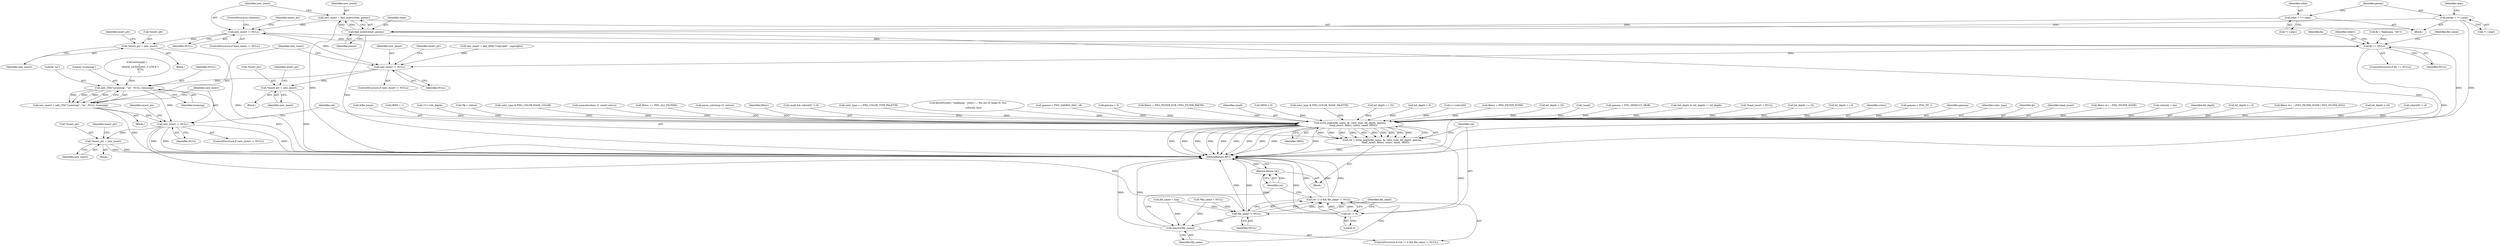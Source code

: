digraph "0_Android_9d4853418ab2f754c2b63e091c29c5529b8b86ca_18@pointer" {
"1000286" [label="(Call,new_insert = find_insert(what, param))"];
"1000288" [label="(Call,find_insert(what, param))"];
"1000271" [label="(Call,what = *++argv)"];
"1000277" [label="(Call,param = *++argv)"];
"1000292" [label="(Call,new_insert != NULL)"];
"1000296" [label="(Call,*insert_ptr = new_insert)"];
"1000515" [label="(Call,fp == NULL)"];
"1000668" [label="(Call,new_insert != NULL)"];
"1000672" [label="(Call,*insert_ptr = new_insert)"];
"1000684" [label="(Call,add_iTXt(\"Licensing\", \"en\", NULL, licensing))"];
"1000682" [label="(Call,new_insert = add_iTXt(\"Licensing\", \"en\", NULL, licensing))"];
"1000690" [label="(Call,new_insert != NULL)"];
"1000694" [label="(Call,*insert_ptr = new_insert)"];
"1000725" [label="(Call,file_name != NULL)"];
"1000721" [label="(Call,ret != 0 && file_name != NULL)"];
"1000728" [label="(Call,remove(file_name))"];
"1000708" [label="(Call,write_png(&file_name, fp, color_type, bit_depth, gamma,\n         head_insert, filters, colors, small, tRNS))"];
"1000706" [label="(Call,ret = write_png(&file_name, fp, color_type, bit_depth, gamma,\n         head_insert, filters, colors, small, tRNS))"];
"1000722" [label="(Call,ret != 0)"];
"1000730" [label="(Return,return ret;)"];
"1000125" [label="(Call,*file_name = NULL)"];
"1000219" [label="(Call,gamma = PNG_FP_1)"];
"1000707" [label="(Identifier,ret)"];
"1000721" [label="(Call,ret != 0 && file_name != NULL)"];
"1000714" [label="(Identifier,gamma)"];
"1000712" [label="(Identifier,color_type)"];
"1000278" [label="(Identifier,param)"];
"1000711" [label="(Identifier,fp)"];
"1000715" [label="(Identifier,head_insert)"];
"1000651" [label="(Call,filters &= ~PNG_FILTER_NONE)"];
"1000578" [label="(Call,colors[i] > lim)"];
"1000667" [label="(ControlStructure,if (new_insert != NULL))"];
"1000515" [label="(Call,fp == NULL)"];
"1000713" [label="(Identifier,bit_depth)"];
"1000689" [label="(ControlStructure,if (new_insert != NULL))"];
"1000685" [label="(Literal,\"Licensing\")"];
"1000483" [label="(Call,bit_depth <= 0)"];
"1000725" [label="(Call,file_name != NULL)"];
"1000279" [label="(Call,*++argv)"];
"1000638" [label="(Call,filters &= ~(PNG_FILTER_NONE | PNG_FILTER_AVG))"];
"1000292" [label="(Call,new_insert != NULL)"];
"1000694" [label="(Call,*insert_ptr = new_insert)"];
"1000659" [label="(Call,licensing[] =\n      {\n         IMAGE_LICENSING, /* UTF-8 */\n         NULL\n      })"];
"1000516" [label="(Identifier,fp)"];
"1000487" [label="(Call,bit_depth > 16)"];
"1000596" [label="(Call,colors[0] != 0)"];
"1000670" [label="(Identifier,NULL)"];
"1000669" [label="(Identifier,new_insert)"];
"1000674" [label="(Identifier,insert_ptr)"];
"1000662" [label="(Call,new_insert = add_tEXt(\"Copyright\", copyright))"];
"1000687" [label="(Identifier,NULL)"];
"1000719" [label="(Identifier,tRNS)"];
"1000722" [label="(Call,ret != 0)"];
"1000709" [label="(Call,&file_name)"];
"1000197" [label="(Call,tRNS = 1)"];
"1000686" [label="(Literal,\"en\")"];
"1000272" [label="(Identifier,what)"];
"1000561" [label="(Call,1U<<bit_depth)"];
"1000297" [label="(Call,*insert_ptr)"];
"1000699" [label="(Identifier,insert_ptr)"];
"1000296" [label="(Call,*insert_ptr = new_insert)"];
"1000121" [label="(Call,*fp = stdout)"];
"1000723" [label="(Identifier,ret)"];
"1000289" [label="(Identifier,what)"];
"1000630" [label="(Call,color_type & PNG_COLOR_MASK_COLOR)"];
"1000684" [label="(Call,add_iTXt(\"Licensing\", \"en\", NULL, licensing))"];
"1000162" [label="(Call,memset(colors, 0, sizeof colors))"];
"1000609" [label="(Call,filters == PNG_ALL_FILTERS)"];
"1000668" [label="(Call,new_insert != NULL)"];
"1000253" [label="(Call,parse_color(arg+8, colors))"];
"1000708" [label="(Call,write_png(&file_name, fp, color_type, bit_depth, gamma,\n         head_insert, filters, colors, small, tRNS))"];
"1000295" [label="(Block,)"];
"1000672" [label="(Call,*insert_ptr = new_insert)"];
"1000716" [label="(Identifier,filters)"];
"1000288" [label="(Call,find_insert(what, param))"];
"1000527" [label="(Call,file_name = arg)"];
"1000594" [label="(Call,small && colors[0] != 0)"];
"1000726" [label="(Identifier,file_name)"];
"1000556" [label="(Call,color_type == PNG_COLOR_TYPE_PALETTE)"];
"1000584" [label="(Call,fprintf(stderr, \"makepng: --color=...: %u out of range [0..%u]\n\",\n               colors[i], lim))"];
"1000277" [label="(Call,param = *++argv)"];
"1000230" [label="(Call,gamma = PNG_GAMMA_MAC_18)"];
"1000150" [label="(Call,gamma = 0)"];
"1000645" [label="(Call,filters = PNG_FILTER_SUB | PNG_FILTER_PAETH)"];
"1000682" [label="(Call,new_insert = add_iTXt(\"Licensing\", \"en\", NULL, licensing))"];
"1000306" [label="(ControlStructure,continue;)"];
"1000731" [label="(Identifier,ret)"];
"1000290" [label="(Identifier,param)"];
"1000520" [label="(Identifier,stderr)"];
"1000293" [label="(Identifier,new_insert)"];
"1000718" [label="(Identifier,small)"];
"1000141" [label="(Call,tRNS = 0)"];
"1000618" [label="(Call,color_type & PNG_COLOR_MASK_PALETTE)"];
"1000542" [label="(Call,bit_depth == 32)"];
"1000675" [label="(Identifier,new_insert)"];
"1000622" [label="(Call,bit_depth < 8)"];
"1000271" [label="(Call,what = *++argv)"];
"1000269" [label="(Block,)"];
"1000673" [label="(Call,*insert_ptr)"];
"1000294" [label="(Identifier,NULL)"];
"1000654" [label="(Block,)"];
"1000514" [label="(ControlStructure,if (fp == NULL))"];
"1000727" [label="(Identifier,NULL)"];
"1000286" [label="(Call,new_insert = find_insert(what, param))"];
"1000570" [label="(Call,i<=colors[0])"];
"1000284" [label="(Identifier,argc)"];
"1000732" [label="(MethodReturn,RET)"];
"1000298" [label="(Identifier,insert_ptr)"];
"1000299" [label="(Identifier,new_insert)"];
"1000625" [label="(Call,filters = PNG_FILTER_NONE)"];
"1000273" [label="(Call,*++argv)"];
"1000692" [label="(Identifier,NULL)"];
"1000696" [label="(Identifier,insert_ptr)"];
"1000720" [label="(ControlStructure,if (ret != 0 && file_name != NULL))"];
"1000706" [label="(Call,ret = write_png(&file_name, fp, color_type, bit_depth, gamma,\n         head_insert, filters, colors, small, tRNS))"];
"1000291" [label="(ControlStructure,if (new_insert != NULL))"];
"1000729" [label="(Identifier,file_name)"];
"1000677" [label="(Identifier,insert_ptr)"];
"1000728" [label="(Call,remove(file_name))"];
"1000133" [label="(Call,bit_depth = 32)"];
"1000612" [label="(Call,!small)"];
"1000208" [label="(Call,gamma = PNG_DEFAULT_sRGB)"];
"1000690" [label="(Call,new_insert != NULL)"];
"1000301" [label="(Identifier,insert_ptr)"];
"1000704" [label="(Block,)"];
"1000697" [label="(Identifier,new_insert)"];
"1000490" [label="(Call,(bit_depth & -bit_depth) != bit_depth)"];
"1000287" [label="(Identifier,new_insert)"];
"1000509" [label="(Call,fp = fopen(arg, \"wb\"))"];
"1000683" [label="(Identifier,new_insert)"];
"1000730" [label="(Return,return ret;)"];
"1000691" [label="(Identifier,new_insert)"];
"1000154" [label="(Call,*head_insert = NULL)"];
"1000528" [label="(Identifier,file_name)"];
"1000469" [label="(Call,bit_depth == 32)"];
"1000635" [label="(Call,bit_depth == 8)"];
"1000688" [label="(Identifier,licensing)"];
"1000517" [label="(Identifier,NULL)"];
"1000671" [label="(Block,)"];
"1000724" [label="(Literal,0)"];
"1000693" [label="(Block,)"];
"1000717" [label="(Identifier,colors)"];
"1000695" [label="(Call,*insert_ptr)"];
"1000286" -> "1000269"  [label="AST: "];
"1000286" -> "1000288"  [label="CFG: "];
"1000287" -> "1000286"  [label="AST: "];
"1000288" -> "1000286"  [label="AST: "];
"1000293" -> "1000286"  [label="CFG: "];
"1000286" -> "1000732"  [label="DDG: "];
"1000288" -> "1000286"  [label="DDG: "];
"1000288" -> "1000286"  [label="DDG: "];
"1000286" -> "1000292"  [label="DDG: "];
"1000288" -> "1000290"  [label="CFG: "];
"1000289" -> "1000288"  [label="AST: "];
"1000290" -> "1000288"  [label="AST: "];
"1000288" -> "1000732"  [label="DDG: "];
"1000288" -> "1000732"  [label="DDG: "];
"1000271" -> "1000288"  [label="DDG: "];
"1000277" -> "1000288"  [label="DDG: "];
"1000271" -> "1000269"  [label="AST: "];
"1000271" -> "1000273"  [label="CFG: "];
"1000272" -> "1000271"  [label="AST: "];
"1000273" -> "1000271"  [label="AST: "];
"1000278" -> "1000271"  [label="CFG: "];
"1000277" -> "1000269"  [label="AST: "];
"1000277" -> "1000279"  [label="CFG: "];
"1000278" -> "1000277"  [label="AST: "];
"1000279" -> "1000277"  [label="AST: "];
"1000284" -> "1000277"  [label="CFG: "];
"1000277" -> "1000732"  [label="DDG: "];
"1000292" -> "1000291"  [label="AST: "];
"1000292" -> "1000294"  [label="CFG: "];
"1000293" -> "1000292"  [label="AST: "];
"1000294" -> "1000292"  [label="AST: "];
"1000298" -> "1000292"  [label="CFG: "];
"1000306" -> "1000292"  [label="CFG: "];
"1000515" -> "1000292"  [label="DDG: "];
"1000292" -> "1000296"  [label="DDG: "];
"1000292" -> "1000515"  [label="DDG: "];
"1000292" -> "1000668"  [label="DDG: "];
"1000296" -> "1000295"  [label="AST: "];
"1000296" -> "1000299"  [label="CFG: "];
"1000297" -> "1000296"  [label="AST: "];
"1000299" -> "1000296"  [label="AST: "];
"1000301" -> "1000296"  [label="CFG: "];
"1000296" -> "1000732"  [label="DDG: "];
"1000515" -> "1000514"  [label="AST: "];
"1000515" -> "1000517"  [label="CFG: "];
"1000516" -> "1000515"  [label="AST: "];
"1000517" -> "1000515"  [label="AST: "];
"1000520" -> "1000515"  [label="CFG: "];
"1000528" -> "1000515"  [label="CFG: "];
"1000515" -> "1000732"  [label="DDG: "];
"1000509" -> "1000515"  [label="DDG: "];
"1000515" -> "1000668"  [label="DDG: "];
"1000515" -> "1000708"  [label="DDG: "];
"1000668" -> "1000667"  [label="AST: "];
"1000668" -> "1000670"  [label="CFG: "];
"1000669" -> "1000668"  [label="AST: "];
"1000670" -> "1000668"  [label="AST: "];
"1000674" -> "1000668"  [label="CFG: "];
"1000683" -> "1000668"  [label="CFG: "];
"1000662" -> "1000668"  [label="DDG: "];
"1000668" -> "1000672"  [label="DDG: "];
"1000668" -> "1000684"  [label="DDG: "];
"1000672" -> "1000671"  [label="AST: "];
"1000672" -> "1000675"  [label="CFG: "];
"1000673" -> "1000672"  [label="AST: "];
"1000675" -> "1000672"  [label="AST: "];
"1000677" -> "1000672"  [label="CFG: "];
"1000672" -> "1000732"  [label="DDG: "];
"1000684" -> "1000682"  [label="AST: "];
"1000684" -> "1000688"  [label="CFG: "];
"1000685" -> "1000684"  [label="AST: "];
"1000686" -> "1000684"  [label="AST: "];
"1000687" -> "1000684"  [label="AST: "];
"1000688" -> "1000684"  [label="AST: "];
"1000682" -> "1000684"  [label="CFG: "];
"1000684" -> "1000732"  [label="DDG: "];
"1000684" -> "1000682"  [label="DDG: "];
"1000684" -> "1000682"  [label="DDG: "];
"1000684" -> "1000682"  [label="DDG: "];
"1000684" -> "1000682"  [label="DDG: "];
"1000659" -> "1000684"  [label="DDG: "];
"1000684" -> "1000690"  [label="DDG: "];
"1000682" -> "1000654"  [label="AST: "];
"1000683" -> "1000682"  [label="AST: "];
"1000691" -> "1000682"  [label="CFG: "];
"1000682" -> "1000732"  [label="DDG: "];
"1000682" -> "1000690"  [label="DDG: "];
"1000690" -> "1000689"  [label="AST: "];
"1000690" -> "1000692"  [label="CFG: "];
"1000691" -> "1000690"  [label="AST: "];
"1000692" -> "1000690"  [label="AST: "];
"1000696" -> "1000690"  [label="CFG: "];
"1000707" -> "1000690"  [label="CFG: "];
"1000690" -> "1000732"  [label="DDG: "];
"1000690" -> "1000732"  [label="DDG: "];
"1000690" -> "1000732"  [label="DDG: "];
"1000690" -> "1000694"  [label="DDG: "];
"1000690" -> "1000725"  [label="DDG: "];
"1000694" -> "1000693"  [label="AST: "];
"1000694" -> "1000697"  [label="CFG: "];
"1000695" -> "1000694"  [label="AST: "];
"1000697" -> "1000694"  [label="AST: "];
"1000699" -> "1000694"  [label="CFG: "];
"1000694" -> "1000732"  [label="DDG: "];
"1000694" -> "1000732"  [label="DDG: "];
"1000725" -> "1000721"  [label="AST: "];
"1000725" -> "1000727"  [label="CFG: "];
"1000726" -> "1000725"  [label="AST: "];
"1000727" -> "1000725"  [label="AST: "];
"1000721" -> "1000725"  [label="CFG: "];
"1000725" -> "1000732"  [label="DDG: "];
"1000725" -> "1000732"  [label="DDG: "];
"1000725" -> "1000721"  [label="DDG: "];
"1000725" -> "1000721"  [label="DDG: "];
"1000125" -> "1000725"  [label="DDG: "];
"1000527" -> "1000725"  [label="DDG: "];
"1000725" -> "1000728"  [label="DDG: "];
"1000721" -> "1000720"  [label="AST: "];
"1000721" -> "1000722"  [label="CFG: "];
"1000722" -> "1000721"  [label="AST: "];
"1000729" -> "1000721"  [label="CFG: "];
"1000731" -> "1000721"  [label="CFG: "];
"1000721" -> "1000732"  [label="DDG: "];
"1000721" -> "1000732"  [label="DDG: "];
"1000721" -> "1000732"  [label="DDG: "];
"1000722" -> "1000721"  [label="DDG: "];
"1000722" -> "1000721"  [label="DDG: "];
"1000728" -> "1000720"  [label="AST: "];
"1000728" -> "1000729"  [label="CFG: "];
"1000729" -> "1000728"  [label="AST: "];
"1000731" -> "1000728"  [label="CFG: "];
"1000728" -> "1000732"  [label="DDG: "];
"1000728" -> "1000732"  [label="DDG: "];
"1000125" -> "1000728"  [label="DDG: "];
"1000527" -> "1000728"  [label="DDG: "];
"1000708" -> "1000706"  [label="AST: "];
"1000708" -> "1000719"  [label="CFG: "];
"1000709" -> "1000708"  [label="AST: "];
"1000711" -> "1000708"  [label="AST: "];
"1000712" -> "1000708"  [label="AST: "];
"1000713" -> "1000708"  [label="AST: "];
"1000714" -> "1000708"  [label="AST: "];
"1000715" -> "1000708"  [label="AST: "];
"1000716" -> "1000708"  [label="AST: "];
"1000717" -> "1000708"  [label="AST: "];
"1000718" -> "1000708"  [label="AST: "];
"1000719" -> "1000708"  [label="AST: "];
"1000706" -> "1000708"  [label="CFG: "];
"1000708" -> "1000732"  [label="DDG: "];
"1000708" -> "1000732"  [label="DDG: "];
"1000708" -> "1000732"  [label="DDG: "];
"1000708" -> "1000732"  [label="DDG: "];
"1000708" -> "1000732"  [label="DDG: "];
"1000708" -> "1000732"  [label="DDG: "];
"1000708" -> "1000732"  [label="DDG: "];
"1000708" -> "1000732"  [label="DDG: "];
"1000708" -> "1000732"  [label="DDG: "];
"1000708" -> "1000732"  [label="DDG: "];
"1000708" -> "1000706"  [label="DDG: "];
"1000708" -> "1000706"  [label="DDG: "];
"1000708" -> "1000706"  [label="DDG: "];
"1000708" -> "1000706"  [label="DDG: "];
"1000708" -> "1000706"  [label="DDG: "];
"1000708" -> "1000706"  [label="DDG: "];
"1000708" -> "1000706"  [label="DDG: "];
"1000708" -> "1000706"  [label="DDG: "];
"1000708" -> "1000706"  [label="DDG: "];
"1000708" -> "1000706"  [label="DDG: "];
"1000121" -> "1000708"  [label="DDG: "];
"1000556" -> "1000708"  [label="DDG: "];
"1000630" -> "1000708"  [label="DDG: "];
"1000618" -> "1000708"  [label="DDG: "];
"1000622" -> "1000708"  [label="DDG: "];
"1000561" -> "1000708"  [label="DDG: "];
"1000487" -> "1000708"  [label="DDG: "];
"1000133" -> "1000708"  [label="DDG: "];
"1000490" -> "1000708"  [label="DDG: "];
"1000542" -> "1000708"  [label="DDG: "];
"1000635" -> "1000708"  [label="DDG: "];
"1000469" -> "1000708"  [label="DDG: "];
"1000483" -> "1000708"  [label="DDG: "];
"1000208" -> "1000708"  [label="DDG: "];
"1000150" -> "1000708"  [label="DDG: "];
"1000230" -> "1000708"  [label="DDG: "];
"1000219" -> "1000708"  [label="DDG: "];
"1000154" -> "1000708"  [label="DDG: "];
"1000625" -> "1000708"  [label="DDG: "];
"1000609" -> "1000708"  [label="DDG: "];
"1000651" -> "1000708"  [label="DDG: "];
"1000645" -> "1000708"  [label="DDG: "];
"1000638" -> "1000708"  [label="DDG: "];
"1000578" -> "1000708"  [label="DDG: "];
"1000596" -> "1000708"  [label="DDG: "];
"1000584" -> "1000708"  [label="DDG: "];
"1000570" -> "1000708"  [label="DDG: "];
"1000253" -> "1000708"  [label="DDG: "];
"1000162" -> "1000708"  [label="DDG: "];
"1000594" -> "1000708"  [label="DDG: "];
"1000612" -> "1000708"  [label="DDG: "];
"1000141" -> "1000708"  [label="DDG: "];
"1000197" -> "1000708"  [label="DDG: "];
"1000706" -> "1000704"  [label="AST: "];
"1000707" -> "1000706"  [label="AST: "];
"1000723" -> "1000706"  [label="CFG: "];
"1000706" -> "1000732"  [label="DDG: "];
"1000706" -> "1000722"  [label="DDG: "];
"1000722" -> "1000724"  [label="CFG: "];
"1000723" -> "1000722"  [label="AST: "];
"1000724" -> "1000722"  [label="AST: "];
"1000726" -> "1000722"  [label="CFG: "];
"1000722" -> "1000732"  [label="DDG: "];
"1000722" -> "1000730"  [label="DDG: "];
"1000730" -> "1000704"  [label="AST: "];
"1000730" -> "1000731"  [label="CFG: "];
"1000731" -> "1000730"  [label="AST: "];
"1000732" -> "1000730"  [label="CFG: "];
"1000730" -> "1000732"  [label="DDG: "];
"1000731" -> "1000730"  [label="DDG: "];
}
